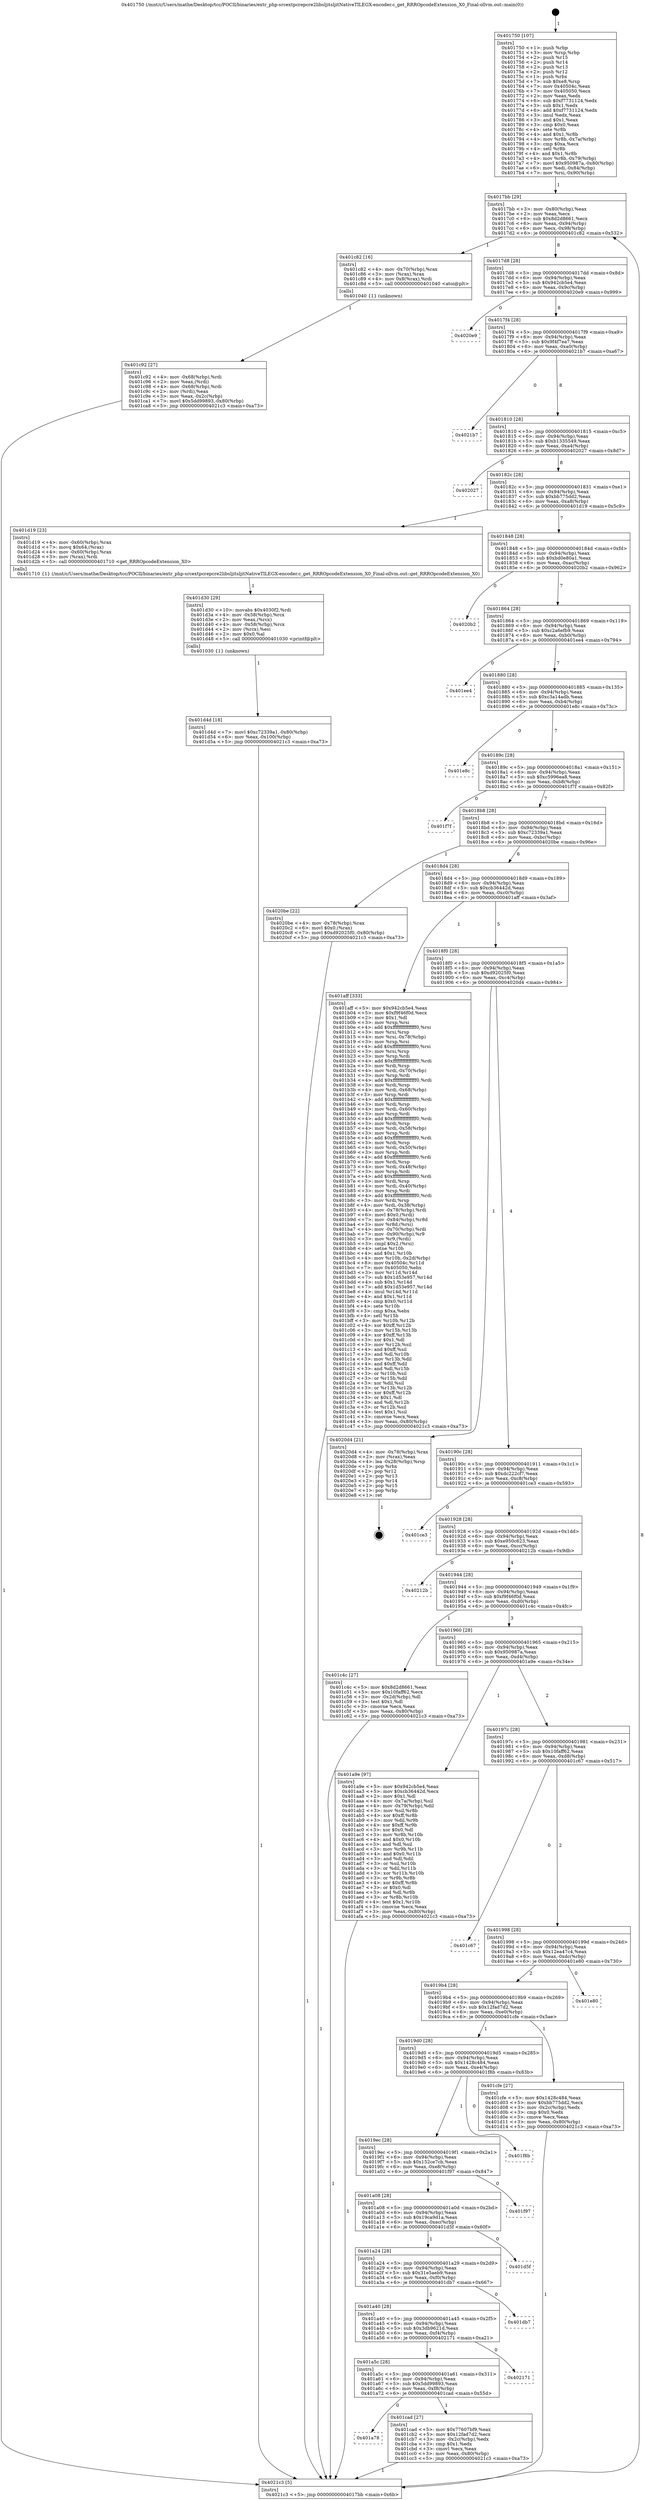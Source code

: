 digraph "0x401750" {
  label = "0x401750 (/mnt/c/Users/mathe/Desktop/tcc/POCII/binaries/extr_php-srcextpcrepcre2libsljitsljitNativeTILEGX-encoder.c_get_RRROpcodeExtension_X0_Final-ollvm.out::main(0))"
  labelloc = "t"
  node[shape=record]

  Entry [label="",width=0.3,height=0.3,shape=circle,fillcolor=black,style=filled]
  "0x4017bb" [label="{
     0x4017bb [29]\l
     | [instrs]\l
     &nbsp;&nbsp;0x4017bb \<+3\>: mov -0x80(%rbp),%eax\l
     &nbsp;&nbsp;0x4017be \<+2\>: mov %eax,%ecx\l
     &nbsp;&nbsp;0x4017c0 \<+6\>: sub $0x8d2d8661,%ecx\l
     &nbsp;&nbsp;0x4017c6 \<+6\>: mov %eax,-0x94(%rbp)\l
     &nbsp;&nbsp;0x4017cc \<+6\>: mov %ecx,-0x98(%rbp)\l
     &nbsp;&nbsp;0x4017d2 \<+6\>: je 0000000000401c82 \<main+0x532\>\l
  }"]
  "0x401c82" [label="{
     0x401c82 [16]\l
     | [instrs]\l
     &nbsp;&nbsp;0x401c82 \<+4\>: mov -0x70(%rbp),%rax\l
     &nbsp;&nbsp;0x401c86 \<+3\>: mov (%rax),%rax\l
     &nbsp;&nbsp;0x401c89 \<+4\>: mov 0x8(%rax),%rdi\l
     &nbsp;&nbsp;0x401c8d \<+5\>: call 0000000000401040 \<atoi@plt\>\l
     | [calls]\l
     &nbsp;&nbsp;0x401040 \{1\} (unknown)\l
  }"]
  "0x4017d8" [label="{
     0x4017d8 [28]\l
     | [instrs]\l
     &nbsp;&nbsp;0x4017d8 \<+5\>: jmp 00000000004017dd \<main+0x8d\>\l
     &nbsp;&nbsp;0x4017dd \<+6\>: mov -0x94(%rbp),%eax\l
     &nbsp;&nbsp;0x4017e3 \<+5\>: sub $0x942cb5e4,%eax\l
     &nbsp;&nbsp;0x4017e8 \<+6\>: mov %eax,-0x9c(%rbp)\l
     &nbsp;&nbsp;0x4017ee \<+6\>: je 00000000004020e9 \<main+0x999\>\l
  }"]
  Exit [label="",width=0.3,height=0.3,shape=circle,fillcolor=black,style=filled,peripheries=2]
  "0x4020e9" [label="{
     0x4020e9\l
  }", style=dashed]
  "0x4017f4" [label="{
     0x4017f4 [28]\l
     | [instrs]\l
     &nbsp;&nbsp;0x4017f4 \<+5\>: jmp 00000000004017f9 \<main+0xa9\>\l
     &nbsp;&nbsp;0x4017f9 \<+6\>: mov -0x94(%rbp),%eax\l
     &nbsp;&nbsp;0x4017ff \<+5\>: sub $0x9f4f7ea7,%eax\l
     &nbsp;&nbsp;0x401804 \<+6\>: mov %eax,-0xa0(%rbp)\l
     &nbsp;&nbsp;0x40180a \<+6\>: je 00000000004021b7 \<main+0xa67\>\l
  }"]
  "0x401d4d" [label="{
     0x401d4d [18]\l
     | [instrs]\l
     &nbsp;&nbsp;0x401d4d \<+7\>: movl $0xc72339a1,-0x80(%rbp)\l
     &nbsp;&nbsp;0x401d54 \<+6\>: mov %eax,-0x100(%rbp)\l
     &nbsp;&nbsp;0x401d5a \<+5\>: jmp 00000000004021c3 \<main+0xa73\>\l
  }"]
  "0x4021b7" [label="{
     0x4021b7\l
  }", style=dashed]
  "0x401810" [label="{
     0x401810 [28]\l
     | [instrs]\l
     &nbsp;&nbsp;0x401810 \<+5\>: jmp 0000000000401815 \<main+0xc5\>\l
     &nbsp;&nbsp;0x401815 \<+6\>: mov -0x94(%rbp),%eax\l
     &nbsp;&nbsp;0x40181b \<+5\>: sub $0xb1335549,%eax\l
     &nbsp;&nbsp;0x401820 \<+6\>: mov %eax,-0xa4(%rbp)\l
     &nbsp;&nbsp;0x401826 \<+6\>: je 0000000000402027 \<main+0x8d7\>\l
  }"]
  "0x401d30" [label="{
     0x401d30 [29]\l
     | [instrs]\l
     &nbsp;&nbsp;0x401d30 \<+10\>: movabs $0x4030f2,%rdi\l
     &nbsp;&nbsp;0x401d3a \<+4\>: mov -0x58(%rbp),%rcx\l
     &nbsp;&nbsp;0x401d3e \<+2\>: mov %eax,(%rcx)\l
     &nbsp;&nbsp;0x401d40 \<+4\>: mov -0x58(%rbp),%rcx\l
     &nbsp;&nbsp;0x401d44 \<+2\>: mov (%rcx),%esi\l
     &nbsp;&nbsp;0x401d46 \<+2\>: mov $0x0,%al\l
     &nbsp;&nbsp;0x401d48 \<+5\>: call 0000000000401030 \<printf@plt\>\l
     | [calls]\l
     &nbsp;&nbsp;0x401030 \{1\} (unknown)\l
  }"]
  "0x402027" [label="{
     0x402027\l
  }", style=dashed]
  "0x40182c" [label="{
     0x40182c [28]\l
     | [instrs]\l
     &nbsp;&nbsp;0x40182c \<+5\>: jmp 0000000000401831 \<main+0xe1\>\l
     &nbsp;&nbsp;0x401831 \<+6\>: mov -0x94(%rbp),%eax\l
     &nbsp;&nbsp;0x401837 \<+5\>: sub $0xbb775dd2,%eax\l
     &nbsp;&nbsp;0x40183c \<+6\>: mov %eax,-0xa8(%rbp)\l
     &nbsp;&nbsp;0x401842 \<+6\>: je 0000000000401d19 \<main+0x5c9\>\l
  }"]
  "0x401a78" [label="{
     0x401a78\l
  }", style=dashed]
  "0x401d19" [label="{
     0x401d19 [23]\l
     | [instrs]\l
     &nbsp;&nbsp;0x401d19 \<+4\>: mov -0x60(%rbp),%rax\l
     &nbsp;&nbsp;0x401d1d \<+7\>: movq $0x64,(%rax)\l
     &nbsp;&nbsp;0x401d24 \<+4\>: mov -0x60(%rbp),%rax\l
     &nbsp;&nbsp;0x401d28 \<+3\>: mov (%rax),%rdi\l
     &nbsp;&nbsp;0x401d2b \<+5\>: call 0000000000401710 \<get_RRROpcodeExtension_X0\>\l
     | [calls]\l
     &nbsp;&nbsp;0x401710 \{1\} (/mnt/c/Users/mathe/Desktop/tcc/POCII/binaries/extr_php-srcextpcrepcre2libsljitsljitNativeTILEGX-encoder.c_get_RRROpcodeExtension_X0_Final-ollvm.out::get_RRROpcodeExtension_X0)\l
  }"]
  "0x401848" [label="{
     0x401848 [28]\l
     | [instrs]\l
     &nbsp;&nbsp;0x401848 \<+5\>: jmp 000000000040184d \<main+0xfd\>\l
     &nbsp;&nbsp;0x40184d \<+6\>: mov -0x94(%rbp),%eax\l
     &nbsp;&nbsp;0x401853 \<+5\>: sub $0xbd0e80a1,%eax\l
     &nbsp;&nbsp;0x401858 \<+6\>: mov %eax,-0xac(%rbp)\l
     &nbsp;&nbsp;0x40185e \<+6\>: je 00000000004020b2 \<main+0x962\>\l
  }"]
  "0x401cad" [label="{
     0x401cad [27]\l
     | [instrs]\l
     &nbsp;&nbsp;0x401cad \<+5\>: mov $0x77607bf9,%eax\l
     &nbsp;&nbsp;0x401cb2 \<+5\>: mov $0x12fad7d2,%ecx\l
     &nbsp;&nbsp;0x401cb7 \<+3\>: mov -0x2c(%rbp),%edx\l
     &nbsp;&nbsp;0x401cba \<+3\>: cmp $0x1,%edx\l
     &nbsp;&nbsp;0x401cbd \<+3\>: cmovl %ecx,%eax\l
     &nbsp;&nbsp;0x401cc0 \<+3\>: mov %eax,-0x80(%rbp)\l
     &nbsp;&nbsp;0x401cc3 \<+5\>: jmp 00000000004021c3 \<main+0xa73\>\l
  }"]
  "0x4020b2" [label="{
     0x4020b2\l
  }", style=dashed]
  "0x401864" [label="{
     0x401864 [28]\l
     | [instrs]\l
     &nbsp;&nbsp;0x401864 \<+5\>: jmp 0000000000401869 \<main+0x119\>\l
     &nbsp;&nbsp;0x401869 \<+6\>: mov -0x94(%rbp),%eax\l
     &nbsp;&nbsp;0x40186f \<+5\>: sub $0xc2a6efb9,%eax\l
     &nbsp;&nbsp;0x401874 \<+6\>: mov %eax,-0xb0(%rbp)\l
     &nbsp;&nbsp;0x40187a \<+6\>: je 0000000000401ee4 \<main+0x794\>\l
  }"]
  "0x401a5c" [label="{
     0x401a5c [28]\l
     | [instrs]\l
     &nbsp;&nbsp;0x401a5c \<+5\>: jmp 0000000000401a61 \<main+0x311\>\l
     &nbsp;&nbsp;0x401a61 \<+6\>: mov -0x94(%rbp),%eax\l
     &nbsp;&nbsp;0x401a67 \<+5\>: sub $0x5dd99893,%eax\l
     &nbsp;&nbsp;0x401a6c \<+6\>: mov %eax,-0xf8(%rbp)\l
     &nbsp;&nbsp;0x401a72 \<+6\>: je 0000000000401cad \<main+0x55d\>\l
  }"]
  "0x401ee4" [label="{
     0x401ee4\l
  }", style=dashed]
  "0x401880" [label="{
     0x401880 [28]\l
     | [instrs]\l
     &nbsp;&nbsp;0x401880 \<+5\>: jmp 0000000000401885 \<main+0x135\>\l
     &nbsp;&nbsp;0x401885 \<+6\>: mov -0x94(%rbp),%eax\l
     &nbsp;&nbsp;0x40188b \<+5\>: sub $0xc3a14adb,%eax\l
     &nbsp;&nbsp;0x401890 \<+6\>: mov %eax,-0xb4(%rbp)\l
     &nbsp;&nbsp;0x401896 \<+6\>: je 0000000000401e8c \<main+0x73c\>\l
  }"]
  "0x402171" [label="{
     0x402171\l
  }", style=dashed]
  "0x401e8c" [label="{
     0x401e8c\l
  }", style=dashed]
  "0x40189c" [label="{
     0x40189c [28]\l
     | [instrs]\l
     &nbsp;&nbsp;0x40189c \<+5\>: jmp 00000000004018a1 \<main+0x151\>\l
     &nbsp;&nbsp;0x4018a1 \<+6\>: mov -0x94(%rbp),%eax\l
     &nbsp;&nbsp;0x4018a7 \<+5\>: sub $0xc5996ea8,%eax\l
     &nbsp;&nbsp;0x4018ac \<+6\>: mov %eax,-0xb8(%rbp)\l
     &nbsp;&nbsp;0x4018b2 \<+6\>: je 0000000000401f7f \<main+0x82f\>\l
  }"]
  "0x401a40" [label="{
     0x401a40 [28]\l
     | [instrs]\l
     &nbsp;&nbsp;0x401a40 \<+5\>: jmp 0000000000401a45 \<main+0x2f5\>\l
     &nbsp;&nbsp;0x401a45 \<+6\>: mov -0x94(%rbp),%eax\l
     &nbsp;&nbsp;0x401a4b \<+5\>: sub $0x3db9621d,%eax\l
     &nbsp;&nbsp;0x401a50 \<+6\>: mov %eax,-0xf4(%rbp)\l
     &nbsp;&nbsp;0x401a56 \<+6\>: je 0000000000402171 \<main+0xa21\>\l
  }"]
  "0x401f7f" [label="{
     0x401f7f\l
  }", style=dashed]
  "0x4018b8" [label="{
     0x4018b8 [28]\l
     | [instrs]\l
     &nbsp;&nbsp;0x4018b8 \<+5\>: jmp 00000000004018bd \<main+0x16d\>\l
     &nbsp;&nbsp;0x4018bd \<+6\>: mov -0x94(%rbp),%eax\l
     &nbsp;&nbsp;0x4018c3 \<+5\>: sub $0xc72339a1,%eax\l
     &nbsp;&nbsp;0x4018c8 \<+6\>: mov %eax,-0xbc(%rbp)\l
     &nbsp;&nbsp;0x4018ce \<+6\>: je 00000000004020be \<main+0x96e\>\l
  }"]
  "0x401db7" [label="{
     0x401db7\l
  }", style=dashed]
  "0x4020be" [label="{
     0x4020be [22]\l
     | [instrs]\l
     &nbsp;&nbsp;0x4020be \<+4\>: mov -0x78(%rbp),%rax\l
     &nbsp;&nbsp;0x4020c2 \<+6\>: movl $0x0,(%rax)\l
     &nbsp;&nbsp;0x4020c8 \<+7\>: movl $0xd92025f0,-0x80(%rbp)\l
     &nbsp;&nbsp;0x4020cf \<+5\>: jmp 00000000004021c3 \<main+0xa73\>\l
  }"]
  "0x4018d4" [label="{
     0x4018d4 [28]\l
     | [instrs]\l
     &nbsp;&nbsp;0x4018d4 \<+5\>: jmp 00000000004018d9 \<main+0x189\>\l
     &nbsp;&nbsp;0x4018d9 \<+6\>: mov -0x94(%rbp),%eax\l
     &nbsp;&nbsp;0x4018df \<+5\>: sub $0xcb36442d,%eax\l
     &nbsp;&nbsp;0x4018e4 \<+6\>: mov %eax,-0xc0(%rbp)\l
     &nbsp;&nbsp;0x4018ea \<+6\>: je 0000000000401aff \<main+0x3af\>\l
  }"]
  "0x401a24" [label="{
     0x401a24 [28]\l
     | [instrs]\l
     &nbsp;&nbsp;0x401a24 \<+5\>: jmp 0000000000401a29 \<main+0x2d9\>\l
     &nbsp;&nbsp;0x401a29 \<+6\>: mov -0x94(%rbp),%eax\l
     &nbsp;&nbsp;0x401a2f \<+5\>: sub $0x31e5aeb9,%eax\l
     &nbsp;&nbsp;0x401a34 \<+6\>: mov %eax,-0xf0(%rbp)\l
     &nbsp;&nbsp;0x401a3a \<+6\>: je 0000000000401db7 \<main+0x667\>\l
  }"]
  "0x401aff" [label="{
     0x401aff [333]\l
     | [instrs]\l
     &nbsp;&nbsp;0x401aff \<+5\>: mov $0x942cb5e4,%eax\l
     &nbsp;&nbsp;0x401b04 \<+5\>: mov $0xf9f46f0d,%ecx\l
     &nbsp;&nbsp;0x401b09 \<+2\>: mov $0x1,%dl\l
     &nbsp;&nbsp;0x401b0b \<+3\>: mov %rsp,%rsi\l
     &nbsp;&nbsp;0x401b0e \<+4\>: add $0xfffffffffffffff0,%rsi\l
     &nbsp;&nbsp;0x401b12 \<+3\>: mov %rsi,%rsp\l
     &nbsp;&nbsp;0x401b15 \<+4\>: mov %rsi,-0x78(%rbp)\l
     &nbsp;&nbsp;0x401b19 \<+3\>: mov %rsp,%rsi\l
     &nbsp;&nbsp;0x401b1c \<+4\>: add $0xfffffffffffffff0,%rsi\l
     &nbsp;&nbsp;0x401b20 \<+3\>: mov %rsi,%rsp\l
     &nbsp;&nbsp;0x401b23 \<+3\>: mov %rsp,%rdi\l
     &nbsp;&nbsp;0x401b26 \<+4\>: add $0xfffffffffffffff0,%rdi\l
     &nbsp;&nbsp;0x401b2a \<+3\>: mov %rdi,%rsp\l
     &nbsp;&nbsp;0x401b2d \<+4\>: mov %rdi,-0x70(%rbp)\l
     &nbsp;&nbsp;0x401b31 \<+3\>: mov %rsp,%rdi\l
     &nbsp;&nbsp;0x401b34 \<+4\>: add $0xfffffffffffffff0,%rdi\l
     &nbsp;&nbsp;0x401b38 \<+3\>: mov %rdi,%rsp\l
     &nbsp;&nbsp;0x401b3b \<+4\>: mov %rdi,-0x68(%rbp)\l
     &nbsp;&nbsp;0x401b3f \<+3\>: mov %rsp,%rdi\l
     &nbsp;&nbsp;0x401b42 \<+4\>: add $0xfffffffffffffff0,%rdi\l
     &nbsp;&nbsp;0x401b46 \<+3\>: mov %rdi,%rsp\l
     &nbsp;&nbsp;0x401b49 \<+4\>: mov %rdi,-0x60(%rbp)\l
     &nbsp;&nbsp;0x401b4d \<+3\>: mov %rsp,%rdi\l
     &nbsp;&nbsp;0x401b50 \<+4\>: add $0xfffffffffffffff0,%rdi\l
     &nbsp;&nbsp;0x401b54 \<+3\>: mov %rdi,%rsp\l
     &nbsp;&nbsp;0x401b57 \<+4\>: mov %rdi,-0x58(%rbp)\l
     &nbsp;&nbsp;0x401b5b \<+3\>: mov %rsp,%rdi\l
     &nbsp;&nbsp;0x401b5e \<+4\>: add $0xfffffffffffffff0,%rdi\l
     &nbsp;&nbsp;0x401b62 \<+3\>: mov %rdi,%rsp\l
     &nbsp;&nbsp;0x401b65 \<+4\>: mov %rdi,-0x50(%rbp)\l
     &nbsp;&nbsp;0x401b69 \<+3\>: mov %rsp,%rdi\l
     &nbsp;&nbsp;0x401b6c \<+4\>: add $0xfffffffffffffff0,%rdi\l
     &nbsp;&nbsp;0x401b70 \<+3\>: mov %rdi,%rsp\l
     &nbsp;&nbsp;0x401b73 \<+4\>: mov %rdi,-0x48(%rbp)\l
     &nbsp;&nbsp;0x401b77 \<+3\>: mov %rsp,%rdi\l
     &nbsp;&nbsp;0x401b7a \<+4\>: add $0xfffffffffffffff0,%rdi\l
     &nbsp;&nbsp;0x401b7e \<+3\>: mov %rdi,%rsp\l
     &nbsp;&nbsp;0x401b81 \<+4\>: mov %rdi,-0x40(%rbp)\l
     &nbsp;&nbsp;0x401b85 \<+3\>: mov %rsp,%rdi\l
     &nbsp;&nbsp;0x401b88 \<+4\>: add $0xfffffffffffffff0,%rdi\l
     &nbsp;&nbsp;0x401b8c \<+3\>: mov %rdi,%rsp\l
     &nbsp;&nbsp;0x401b8f \<+4\>: mov %rdi,-0x38(%rbp)\l
     &nbsp;&nbsp;0x401b93 \<+4\>: mov -0x78(%rbp),%rdi\l
     &nbsp;&nbsp;0x401b97 \<+6\>: movl $0x0,(%rdi)\l
     &nbsp;&nbsp;0x401b9d \<+7\>: mov -0x84(%rbp),%r8d\l
     &nbsp;&nbsp;0x401ba4 \<+3\>: mov %r8d,(%rsi)\l
     &nbsp;&nbsp;0x401ba7 \<+4\>: mov -0x70(%rbp),%rdi\l
     &nbsp;&nbsp;0x401bab \<+7\>: mov -0x90(%rbp),%r9\l
     &nbsp;&nbsp;0x401bb2 \<+3\>: mov %r9,(%rdi)\l
     &nbsp;&nbsp;0x401bb5 \<+3\>: cmpl $0x2,(%rsi)\l
     &nbsp;&nbsp;0x401bb8 \<+4\>: setne %r10b\l
     &nbsp;&nbsp;0x401bbc \<+4\>: and $0x1,%r10b\l
     &nbsp;&nbsp;0x401bc0 \<+4\>: mov %r10b,-0x2d(%rbp)\l
     &nbsp;&nbsp;0x401bc4 \<+8\>: mov 0x40504c,%r11d\l
     &nbsp;&nbsp;0x401bcc \<+7\>: mov 0x405050,%ebx\l
     &nbsp;&nbsp;0x401bd3 \<+3\>: mov %r11d,%r14d\l
     &nbsp;&nbsp;0x401bd6 \<+7\>: sub $0x1d53e957,%r14d\l
     &nbsp;&nbsp;0x401bdd \<+4\>: sub $0x1,%r14d\l
     &nbsp;&nbsp;0x401be1 \<+7\>: add $0x1d53e957,%r14d\l
     &nbsp;&nbsp;0x401be8 \<+4\>: imul %r14d,%r11d\l
     &nbsp;&nbsp;0x401bec \<+4\>: and $0x1,%r11d\l
     &nbsp;&nbsp;0x401bf0 \<+4\>: cmp $0x0,%r11d\l
     &nbsp;&nbsp;0x401bf4 \<+4\>: sete %r10b\l
     &nbsp;&nbsp;0x401bf8 \<+3\>: cmp $0xa,%ebx\l
     &nbsp;&nbsp;0x401bfb \<+4\>: setl %r15b\l
     &nbsp;&nbsp;0x401bff \<+3\>: mov %r10b,%r12b\l
     &nbsp;&nbsp;0x401c02 \<+4\>: xor $0xff,%r12b\l
     &nbsp;&nbsp;0x401c06 \<+3\>: mov %r15b,%r13b\l
     &nbsp;&nbsp;0x401c09 \<+4\>: xor $0xff,%r13b\l
     &nbsp;&nbsp;0x401c0d \<+3\>: xor $0x1,%dl\l
     &nbsp;&nbsp;0x401c10 \<+3\>: mov %r12b,%sil\l
     &nbsp;&nbsp;0x401c13 \<+4\>: and $0xff,%sil\l
     &nbsp;&nbsp;0x401c17 \<+3\>: and %dl,%r10b\l
     &nbsp;&nbsp;0x401c1a \<+3\>: mov %r13b,%dil\l
     &nbsp;&nbsp;0x401c1d \<+4\>: and $0xff,%dil\l
     &nbsp;&nbsp;0x401c21 \<+3\>: and %dl,%r15b\l
     &nbsp;&nbsp;0x401c24 \<+3\>: or %r10b,%sil\l
     &nbsp;&nbsp;0x401c27 \<+3\>: or %r15b,%dil\l
     &nbsp;&nbsp;0x401c2a \<+3\>: xor %dil,%sil\l
     &nbsp;&nbsp;0x401c2d \<+3\>: or %r13b,%r12b\l
     &nbsp;&nbsp;0x401c30 \<+4\>: xor $0xff,%r12b\l
     &nbsp;&nbsp;0x401c34 \<+3\>: or $0x1,%dl\l
     &nbsp;&nbsp;0x401c37 \<+3\>: and %dl,%r12b\l
     &nbsp;&nbsp;0x401c3a \<+3\>: or %r12b,%sil\l
     &nbsp;&nbsp;0x401c3d \<+4\>: test $0x1,%sil\l
     &nbsp;&nbsp;0x401c41 \<+3\>: cmovne %ecx,%eax\l
     &nbsp;&nbsp;0x401c44 \<+3\>: mov %eax,-0x80(%rbp)\l
     &nbsp;&nbsp;0x401c47 \<+5\>: jmp 00000000004021c3 \<main+0xa73\>\l
  }"]
  "0x4018f0" [label="{
     0x4018f0 [28]\l
     | [instrs]\l
     &nbsp;&nbsp;0x4018f0 \<+5\>: jmp 00000000004018f5 \<main+0x1a5\>\l
     &nbsp;&nbsp;0x4018f5 \<+6\>: mov -0x94(%rbp),%eax\l
     &nbsp;&nbsp;0x4018fb \<+5\>: sub $0xd92025f0,%eax\l
     &nbsp;&nbsp;0x401900 \<+6\>: mov %eax,-0xc4(%rbp)\l
     &nbsp;&nbsp;0x401906 \<+6\>: je 00000000004020d4 \<main+0x984\>\l
  }"]
  "0x401d5f" [label="{
     0x401d5f\l
  }", style=dashed]
  "0x4020d4" [label="{
     0x4020d4 [21]\l
     | [instrs]\l
     &nbsp;&nbsp;0x4020d4 \<+4\>: mov -0x78(%rbp),%rax\l
     &nbsp;&nbsp;0x4020d8 \<+2\>: mov (%rax),%eax\l
     &nbsp;&nbsp;0x4020da \<+4\>: lea -0x28(%rbp),%rsp\l
     &nbsp;&nbsp;0x4020de \<+1\>: pop %rbx\l
     &nbsp;&nbsp;0x4020df \<+2\>: pop %r12\l
     &nbsp;&nbsp;0x4020e1 \<+2\>: pop %r13\l
     &nbsp;&nbsp;0x4020e3 \<+2\>: pop %r14\l
     &nbsp;&nbsp;0x4020e5 \<+2\>: pop %r15\l
     &nbsp;&nbsp;0x4020e7 \<+1\>: pop %rbp\l
     &nbsp;&nbsp;0x4020e8 \<+1\>: ret\l
  }"]
  "0x40190c" [label="{
     0x40190c [28]\l
     | [instrs]\l
     &nbsp;&nbsp;0x40190c \<+5\>: jmp 0000000000401911 \<main+0x1c1\>\l
     &nbsp;&nbsp;0x401911 \<+6\>: mov -0x94(%rbp),%eax\l
     &nbsp;&nbsp;0x401917 \<+5\>: sub $0xdc222cf7,%eax\l
     &nbsp;&nbsp;0x40191c \<+6\>: mov %eax,-0xc8(%rbp)\l
     &nbsp;&nbsp;0x401922 \<+6\>: je 0000000000401ce3 \<main+0x593\>\l
  }"]
  "0x401a08" [label="{
     0x401a08 [28]\l
     | [instrs]\l
     &nbsp;&nbsp;0x401a08 \<+5\>: jmp 0000000000401a0d \<main+0x2bd\>\l
     &nbsp;&nbsp;0x401a0d \<+6\>: mov -0x94(%rbp),%eax\l
     &nbsp;&nbsp;0x401a13 \<+5\>: sub $0x19ca9d1a,%eax\l
     &nbsp;&nbsp;0x401a18 \<+6\>: mov %eax,-0xec(%rbp)\l
     &nbsp;&nbsp;0x401a1e \<+6\>: je 0000000000401d5f \<main+0x60f\>\l
  }"]
  "0x401ce3" [label="{
     0x401ce3\l
  }", style=dashed]
  "0x401928" [label="{
     0x401928 [28]\l
     | [instrs]\l
     &nbsp;&nbsp;0x401928 \<+5\>: jmp 000000000040192d \<main+0x1dd\>\l
     &nbsp;&nbsp;0x40192d \<+6\>: mov -0x94(%rbp),%eax\l
     &nbsp;&nbsp;0x401933 \<+5\>: sub $0xe950c623,%eax\l
     &nbsp;&nbsp;0x401938 \<+6\>: mov %eax,-0xcc(%rbp)\l
     &nbsp;&nbsp;0x40193e \<+6\>: je 000000000040212b \<main+0x9db\>\l
  }"]
  "0x401f97" [label="{
     0x401f97\l
  }", style=dashed]
  "0x40212b" [label="{
     0x40212b\l
  }", style=dashed]
  "0x401944" [label="{
     0x401944 [28]\l
     | [instrs]\l
     &nbsp;&nbsp;0x401944 \<+5\>: jmp 0000000000401949 \<main+0x1f9\>\l
     &nbsp;&nbsp;0x401949 \<+6\>: mov -0x94(%rbp),%eax\l
     &nbsp;&nbsp;0x40194f \<+5\>: sub $0xf9f46f0d,%eax\l
     &nbsp;&nbsp;0x401954 \<+6\>: mov %eax,-0xd0(%rbp)\l
     &nbsp;&nbsp;0x40195a \<+6\>: je 0000000000401c4c \<main+0x4fc\>\l
  }"]
  "0x4019ec" [label="{
     0x4019ec [28]\l
     | [instrs]\l
     &nbsp;&nbsp;0x4019ec \<+5\>: jmp 00000000004019f1 \<main+0x2a1\>\l
     &nbsp;&nbsp;0x4019f1 \<+6\>: mov -0x94(%rbp),%eax\l
     &nbsp;&nbsp;0x4019f7 \<+5\>: sub $0x152ce7cb,%eax\l
     &nbsp;&nbsp;0x4019fc \<+6\>: mov %eax,-0xe8(%rbp)\l
     &nbsp;&nbsp;0x401a02 \<+6\>: je 0000000000401f97 \<main+0x847\>\l
  }"]
  "0x401c4c" [label="{
     0x401c4c [27]\l
     | [instrs]\l
     &nbsp;&nbsp;0x401c4c \<+5\>: mov $0x8d2d8661,%eax\l
     &nbsp;&nbsp;0x401c51 \<+5\>: mov $0x10faff62,%ecx\l
     &nbsp;&nbsp;0x401c56 \<+3\>: mov -0x2d(%rbp),%dl\l
     &nbsp;&nbsp;0x401c59 \<+3\>: test $0x1,%dl\l
     &nbsp;&nbsp;0x401c5c \<+3\>: cmovne %ecx,%eax\l
     &nbsp;&nbsp;0x401c5f \<+3\>: mov %eax,-0x80(%rbp)\l
     &nbsp;&nbsp;0x401c62 \<+5\>: jmp 00000000004021c3 \<main+0xa73\>\l
  }"]
  "0x401960" [label="{
     0x401960 [28]\l
     | [instrs]\l
     &nbsp;&nbsp;0x401960 \<+5\>: jmp 0000000000401965 \<main+0x215\>\l
     &nbsp;&nbsp;0x401965 \<+6\>: mov -0x94(%rbp),%eax\l
     &nbsp;&nbsp;0x40196b \<+5\>: sub $0x950987a,%eax\l
     &nbsp;&nbsp;0x401970 \<+6\>: mov %eax,-0xd4(%rbp)\l
     &nbsp;&nbsp;0x401976 \<+6\>: je 0000000000401a9e \<main+0x34e\>\l
  }"]
  "0x401f8b" [label="{
     0x401f8b\l
  }", style=dashed]
  "0x401a9e" [label="{
     0x401a9e [97]\l
     | [instrs]\l
     &nbsp;&nbsp;0x401a9e \<+5\>: mov $0x942cb5e4,%eax\l
     &nbsp;&nbsp;0x401aa3 \<+5\>: mov $0xcb36442d,%ecx\l
     &nbsp;&nbsp;0x401aa8 \<+2\>: mov $0x1,%dl\l
     &nbsp;&nbsp;0x401aaa \<+4\>: mov -0x7a(%rbp),%sil\l
     &nbsp;&nbsp;0x401aae \<+4\>: mov -0x79(%rbp),%dil\l
     &nbsp;&nbsp;0x401ab2 \<+3\>: mov %sil,%r8b\l
     &nbsp;&nbsp;0x401ab5 \<+4\>: xor $0xff,%r8b\l
     &nbsp;&nbsp;0x401ab9 \<+3\>: mov %dil,%r9b\l
     &nbsp;&nbsp;0x401abc \<+4\>: xor $0xff,%r9b\l
     &nbsp;&nbsp;0x401ac0 \<+3\>: xor $0x0,%dl\l
     &nbsp;&nbsp;0x401ac3 \<+3\>: mov %r8b,%r10b\l
     &nbsp;&nbsp;0x401ac6 \<+4\>: and $0x0,%r10b\l
     &nbsp;&nbsp;0x401aca \<+3\>: and %dl,%sil\l
     &nbsp;&nbsp;0x401acd \<+3\>: mov %r9b,%r11b\l
     &nbsp;&nbsp;0x401ad0 \<+4\>: and $0x0,%r11b\l
     &nbsp;&nbsp;0x401ad4 \<+3\>: and %dl,%dil\l
     &nbsp;&nbsp;0x401ad7 \<+3\>: or %sil,%r10b\l
     &nbsp;&nbsp;0x401ada \<+3\>: or %dil,%r11b\l
     &nbsp;&nbsp;0x401add \<+3\>: xor %r11b,%r10b\l
     &nbsp;&nbsp;0x401ae0 \<+3\>: or %r9b,%r8b\l
     &nbsp;&nbsp;0x401ae3 \<+4\>: xor $0xff,%r8b\l
     &nbsp;&nbsp;0x401ae7 \<+3\>: or $0x0,%dl\l
     &nbsp;&nbsp;0x401aea \<+3\>: and %dl,%r8b\l
     &nbsp;&nbsp;0x401aed \<+3\>: or %r8b,%r10b\l
     &nbsp;&nbsp;0x401af0 \<+4\>: test $0x1,%r10b\l
     &nbsp;&nbsp;0x401af4 \<+3\>: cmovne %ecx,%eax\l
     &nbsp;&nbsp;0x401af7 \<+3\>: mov %eax,-0x80(%rbp)\l
     &nbsp;&nbsp;0x401afa \<+5\>: jmp 00000000004021c3 \<main+0xa73\>\l
  }"]
  "0x40197c" [label="{
     0x40197c [28]\l
     | [instrs]\l
     &nbsp;&nbsp;0x40197c \<+5\>: jmp 0000000000401981 \<main+0x231\>\l
     &nbsp;&nbsp;0x401981 \<+6\>: mov -0x94(%rbp),%eax\l
     &nbsp;&nbsp;0x401987 \<+5\>: sub $0x10faff62,%eax\l
     &nbsp;&nbsp;0x40198c \<+6\>: mov %eax,-0xd8(%rbp)\l
     &nbsp;&nbsp;0x401992 \<+6\>: je 0000000000401c67 \<main+0x517\>\l
  }"]
  "0x4021c3" [label="{
     0x4021c3 [5]\l
     | [instrs]\l
     &nbsp;&nbsp;0x4021c3 \<+5\>: jmp 00000000004017bb \<main+0x6b\>\l
  }"]
  "0x401750" [label="{
     0x401750 [107]\l
     | [instrs]\l
     &nbsp;&nbsp;0x401750 \<+1\>: push %rbp\l
     &nbsp;&nbsp;0x401751 \<+3\>: mov %rsp,%rbp\l
     &nbsp;&nbsp;0x401754 \<+2\>: push %r15\l
     &nbsp;&nbsp;0x401756 \<+2\>: push %r14\l
     &nbsp;&nbsp;0x401758 \<+2\>: push %r13\l
     &nbsp;&nbsp;0x40175a \<+2\>: push %r12\l
     &nbsp;&nbsp;0x40175c \<+1\>: push %rbx\l
     &nbsp;&nbsp;0x40175d \<+7\>: sub $0xe8,%rsp\l
     &nbsp;&nbsp;0x401764 \<+7\>: mov 0x40504c,%eax\l
     &nbsp;&nbsp;0x40176b \<+7\>: mov 0x405050,%ecx\l
     &nbsp;&nbsp;0x401772 \<+2\>: mov %eax,%edx\l
     &nbsp;&nbsp;0x401774 \<+6\>: sub $0xf7731124,%edx\l
     &nbsp;&nbsp;0x40177a \<+3\>: sub $0x1,%edx\l
     &nbsp;&nbsp;0x40177d \<+6\>: add $0xf7731124,%edx\l
     &nbsp;&nbsp;0x401783 \<+3\>: imul %edx,%eax\l
     &nbsp;&nbsp;0x401786 \<+3\>: and $0x1,%eax\l
     &nbsp;&nbsp;0x401789 \<+3\>: cmp $0x0,%eax\l
     &nbsp;&nbsp;0x40178c \<+4\>: sete %r8b\l
     &nbsp;&nbsp;0x401790 \<+4\>: and $0x1,%r8b\l
     &nbsp;&nbsp;0x401794 \<+4\>: mov %r8b,-0x7a(%rbp)\l
     &nbsp;&nbsp;0x401798 \<+3\>: cmp $0xa,%ecx\l
     &nbsp;&nbsp;0x40179b \<+4\>: setl %r8b\l
     &nbsp;&nbsp;0x40179f \<+4\>: and $0x1,%r8b\l
     &nbsp;&nbsp;0x4017a3 \<+4\>: mov %r8b,-0x79(%rbp)\l
     &nbsp;&nbsp;0x4017a7 \<+7\>: movl $0x950987a,-0x80(%rbp)\l
     &nbsp;&nbsp;0x4017ae \<+6\>: mov %edi,-0x84(%rbp)\l
     &nbsp;&nbsp;0x4017b4 \<+7\>: mov %rsi,-0x90(%rbp)\l
  }"]
  "0x4019d0" [label="{
     0x4019d0 [28]\l
     | [instrs]\l
     &nbsp;&nbsp;0x4019d0 \<+5\>: jmp 00000000004019d5 \<main+0x285\>\l
     &nbsp;&nbsp;0x4019d5 \<+6\>: mov -0x94(%rbp),%eax\l
     &nbsp;&nbsp;0x4019db \<+5\>: sub $0x1428c484,%eax\l
     &nbsp;&nbsp;0x4019e0 \<+6\>: mov %eax,-0xe4(%rbp)\l
     &nbsp;&nbsp;0x4019e6 \<+6\>: je 0000000000401f8b \<main+0x83b\>\l
  }"]
  "0x401c92" [label="{
     0x401c92 [27]\l
     | [instrs]\l
     &nbsp;&nbsp;0x401c92 \<+4\>: mov -0x68(%rbp),%rdi\l
     &nbsp;&nbsp;0x401c96 \<+2\>: mov %eax,(%rdi)\l
     &nbsp;&nbsp;0x401c98 \<+4\>: mov -0x68(%rbp),%rdi\l
     &nbsp;&nbsp;0x401c9c \<+2\>: mov (%rdi),%eax\l
     &nbsp;&nbsp;0x401c9e \<+3\>: mov %eax,-0x2c(%rbp)\l
     &nbsp;&nbsp;0x401ca1 \<+7\>: movl $0x5dd99893,-0x80(%rbp)\l
     &nbsp;&nbsp;0x401ca8 \<+5\>: jmp 00000000004021c3 \<main+0xa73\>\l
  }"]
  "0x401cfe" [label="{
     0x401cfe [27]\l
     | [instrs]\l
     &nbsp;&nbsp;0x401cfe \<+5\>: mov $0x1428c484,%eax\l
     &nbsp;&nbsp;0x401d03 \<+5\>: mov $0xbb775dd2,%ecx\l
     &nbsp;&nbsp;0x401d08 \<+3\>: mov -0x2c(%rbp),%edx\l
     &nbsp;&nbsp;0x401d0b \<+3\>: cmp $0x0,%edx\l
     &nbsp;&nbsp;0x401d0e \<+3\>: cmove %ecx,%eax\l
     &nbsp;&nbsp;0x401d11 \<+3\>: mov %eax,-0x80(%rbp)\l
     &nbsp;&nbsp;0x401d14 \<+5\>: jmp 00000000004021c3 \<main+0xa73\>\l
  }"]
  "0x401c67" [label="{
     0x401c67\l
  }", style=dashed]
  "0x401998" [label="{
     0x401998 [28]\l
     | [instrs]\l
     &nbsp;&nbsp;0x401998 \<+5\>: jmp 000000000040199d \<main+0x24d\>\l
     &nbsp;&nbsp;0x40199d \<+6\>: mov -0x94(%rbp),%eax\l
     &nbsp;&nbsp;0x4019a3 \<+5\>: sub $0x12ea47c4,%eax\l
     &nbsp;&nbsp;0x4019a8 \<+6\>: mov %eax,-0xdc(%rbp)\l
     &nbsp;&nbsp;0x4019ae \<+6\>: je 0000000000401e80 \<main+0x730\>\l
  }"]
  "0x4019b4" [label="{
     0x4019b4 [28]\l
     | [instrs]\l
     &nbsp;&nbsp;0x4019b4 \<+5\>: jmp 00000000004019b9 \<main+0x269\>\l
     &nbsp;&nbsp;0x4019b9 \<+6\>: mov -0x94(%rbp),%eax\l
     &nbsp;&nbsp;0x4019bf \<+5\>: sub $0x12fad7d2,%eax\l
     &nbsp;&nbsp;0x4019c4 \<+6\>: mov %eax,-0xe0(%rbp)\l
     &nbsp;&nbsp;0x4019ca \<+6\>: je 0000000000401cfe \<main+0x5ae\>\l
  }"]
  "0x401e80" [label="{
     0x401e80\l
  }", style=dashed]
  Entry -> "0x401750" [label=" 1"]
  "0x4017bb" -> "0x401c82" [label=" 1"]
  "0x4017bb" -> "0x4017d8" [label=" 8"]
  "0x4020d4" -> Exit [label=" 1"]
  "0x4017d8" -> "0x4020e9" [label=" 0"]
  "0x4017d8" -> "0x4017f4" [label=" 8"]
  "0x4020be" -> "0x4021c3" [label=" 1"]
  "0x4017f4" -> "0x4021b7" [label=" 0"]
  "0x4017f4" -> "0x401810" [label=" 8"]
  "0x401d4d" -> "0x4021c3" [label=" 1"]
  "0x401810" -> "0x402027" [label=" 0"]
  "0x401810" -> "0x40182c" [label=" 8"]
  "0x401d30" -> "0x401d4d" [label=" 1"]
  "0x40182c" -> "0x401d19" [label=" 1"]
  "0x40182c" -> "0x401848" [label=" 7"]
  "0x401d19" -> "0x401d30" [label=" 1"]
  "0x401848" -> "0x4020b2" [label=" 0"]
  "0x401848" -> "0x401864" [label=" 7"]
  "0x401cfe" -> "0x4021c3" [label=" 1"]
  "0x401864" -> "0x401ee4" [label=" 0"]
  "0x401864" -> "0x401880" [label=" 7"]
  "0x401a5c" -> "0x401a78" [label=" 0"]
  "0x401880" -> "0x401e8c" [label=" 0"]
  "0x401880" -> "0x40189c" [label=" 7"]
  "0x401a5c" -> "0x401cad" [label=" 1"]
  "0x40189c" -> "0x401f7f" [label=" 0"]
  "0x40189c" -> "0x4018b8" [label=" 7"]
  "0x401a40" -> "0x401a5c" [label=" 1"]
  "0x4018b8" -> "0x4020be" [label=" 1"]
  "0x4018b8" -> "0x4018d4" [label=" 6"]
  "0x401a40" -> "0x402171" [label=" 0"]
  "0x4018d4" -> "0x401aff" [label=" 1"]
  "0x4018d4" -> "0x4018f0" [label=" 5"]
  "0x401a24" -> "0x401a40" [label=" 1"]
  "0x4018f0" -> "0x4020d4" [label=" 1"]
  "0x4018f0" -> "0x40190c" [label=" 4"]
  "0x401a24" -> "0x401db7" [label=" 0"]
  "0x40190c" -> "0x401ce3" [label=" 0"]
  "0x40190c" -> "0x401928" [label=" 4"]
  "0x401a08" -> "0x401a24" [label=" 1"]
  "0x401928" -> "0x40212b" [label=" 0"]
  "0x401928" -> "0x401944" [label=" 4"]
  "0x401a08" -> "0x401d5f" [label=" 0"]
  "0x401944" -> "0x401c4c" [label=" 1"]
  "0x401944" -> "0x401960" [label=" 3"]
  "0x4019ec" -> "0x401a08" [label=" 1"]
  "0x401960" -> "0x401a9e" [label=" 1"]
  "0x401960" -> "0x40197c" [label=" 2"]
  "0x401a9e" -> "0x4021c3" [label=" 1"]
  "0x401750" -> "0x4017bb" [label=" 1"]
  "0x4021c3" -> "0x4017bb" [label=" 8"]
  "0x4019ec" -> "0x401f97" [label=" 0"]
  "0x401aff" -> "0x4021c3" [label=" 1"]
  "0x401c4c" -> "0x4021c3" [label=" 1"]
  "0x401c82" -> "0x401c92" [label=" 1"]
  "0x401c92" -> "0x4021c3" [label=" 1"]
  "0x4019d0" -> "0x4019ec" [label=" 1"]
  "0x40197c" -> "0x401c67" [label=" 0"]
  "0x40197c" -> "0x401998" [label=" 2"]
  "0x4019d0" -> "0x401f8b" [label=" 0"]
  "0x401998" -> "0x401e80" [label=" 0"]
  "0x401998" -> "0x4019b4" [label=" 2"]
  "0x401cad" -> "0x4021c3" [label=" 1"]
  "0x4019b4" -> "0x401cfe" [label=" 1"]
  "0x4019b4" -> "0x4019d0" [label=" 1"]
}
